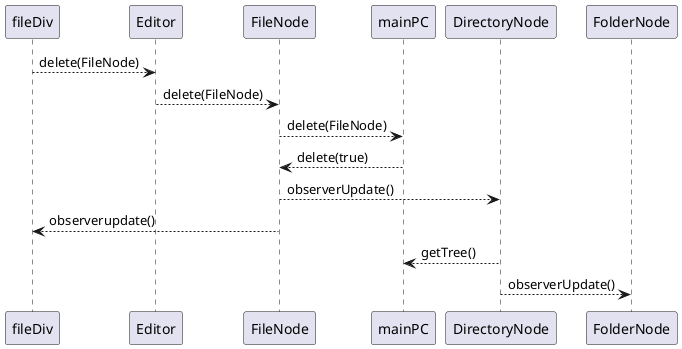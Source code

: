 @startuml

fileDiv --> Editor: delete(FileNode)
Editor --> FileNode: delete(FileNode)
FileNode --> mainPC: delete(FileNode)
mainPC --> FileNode: delete(true)
FileNode --> DirectoryNode : observerUpdate()
FileNode --> fileDiv: observerupdate()

DirectoryNode --> mainPC : getTree()
DirectoryNode --> FolderNode : observerUpdate()



@enduml